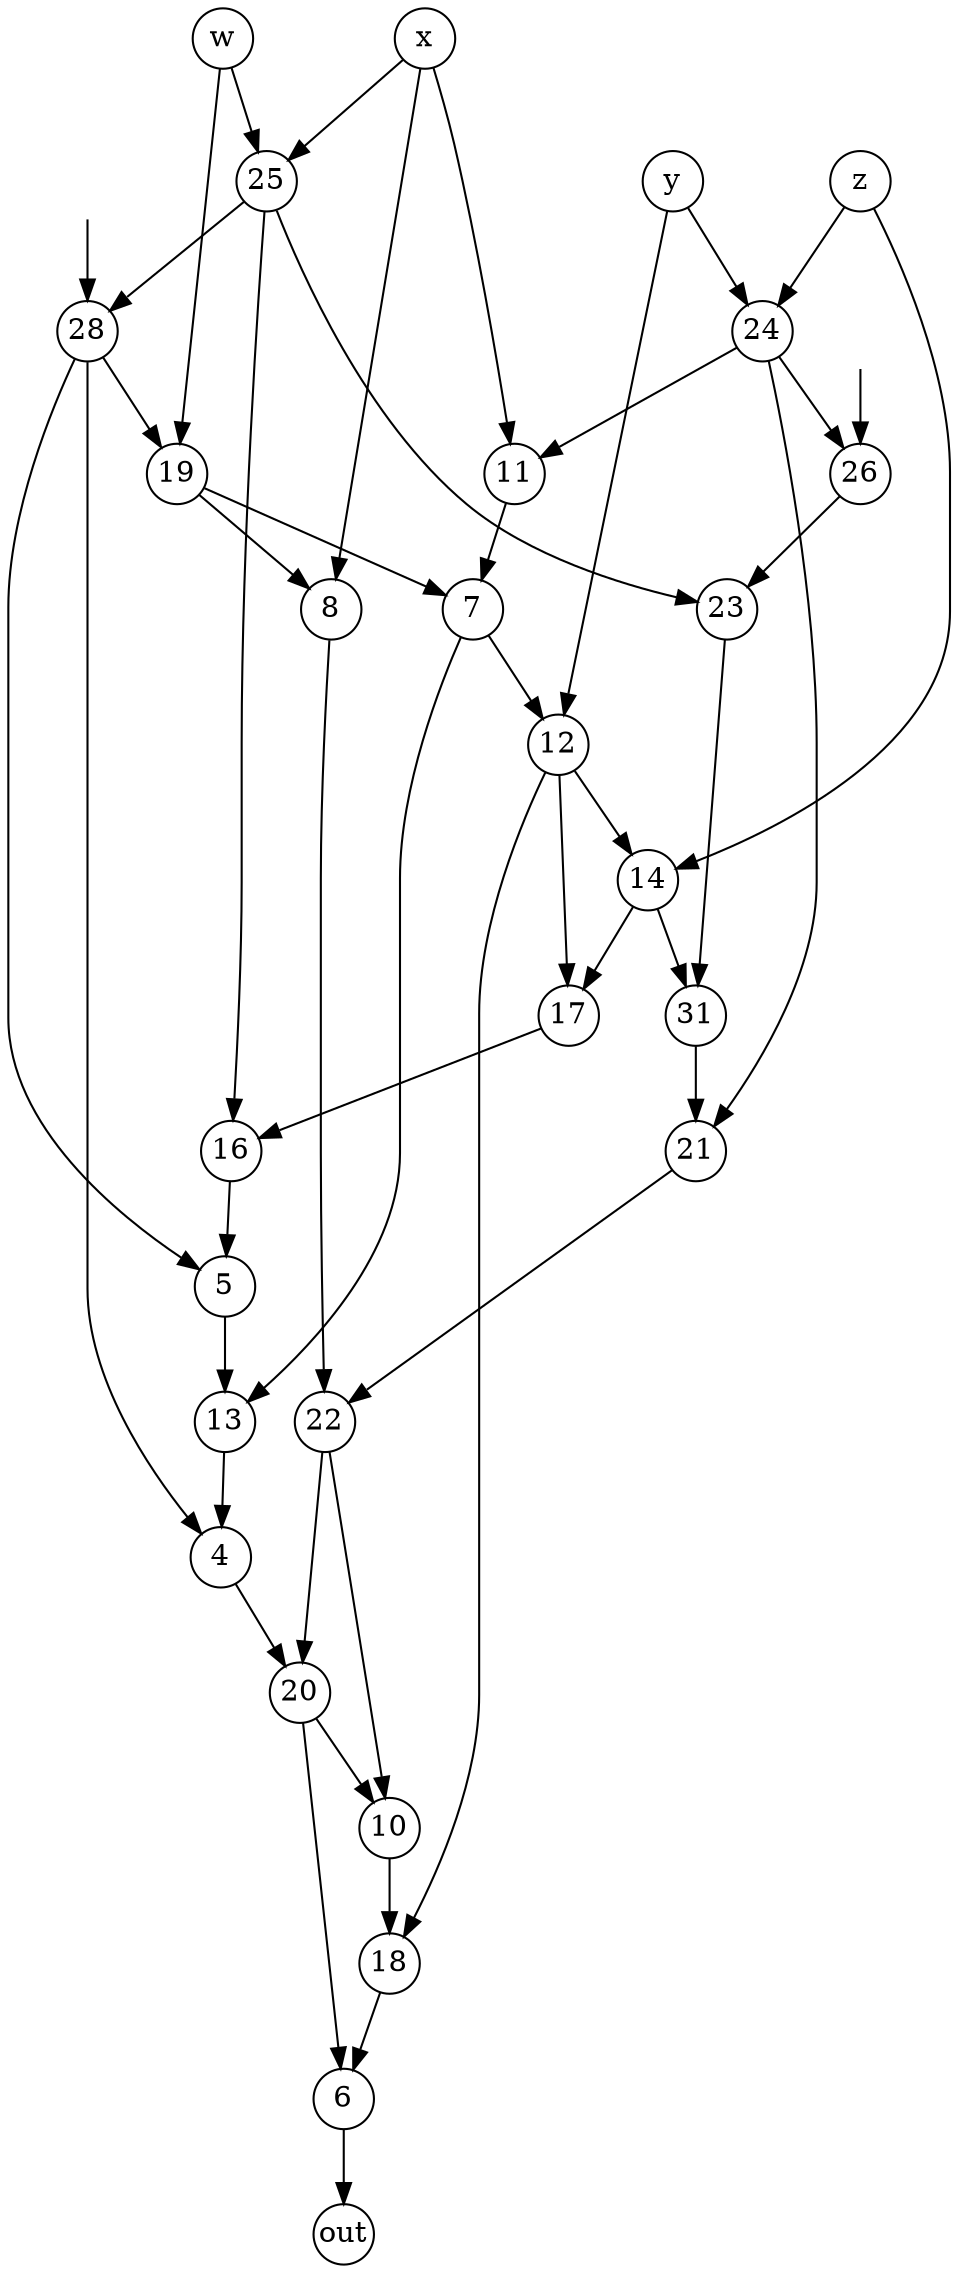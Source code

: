 digraph MVGComplexG4 {
	rankdir=UD
	node [fixedsize=true shape=circle width=.4]
	0 [label=x]
	1 [label=y]
	2 [label=z]
	3 [label=w]
	32 [label=out]
	13 -> 4
	28 -> 4
	16 -> 5
	28 -> 5
	20 -> 6
	18 -> 6
	19 -> 7
	11 -> 7
	0 -> 8
	19 -> 8
	20 -> 10
	22 -> 10
	24 -> 11
	0 -> 11
	7 -> 12
	1 -> 12
	7 -> 13
	5 -> 13
	12 -> 14
	2 -> 14
	17 -> 16
	25 -> 16
	12 -> 17
	14 -> 17
	10 -> 18
	12 -> 18
	28 -> 19
	3 -> 19
	22 -> 20
	4 -> 20
	24 -> 21
	31 -> 21
	8 -> 22
	21 -> 22
	25 -> 23
	26 -> 23
	2 -> 24
	1 -> 24
	3 -> 25
	0 -> 25
	30 [label="" shape=none]
	30 -> 26
	24 -> 26
	25 -> 28
	29 [label="" shape=none]
	29 -> 28
	23 -> 31
	14 -> 31
	6 -> 32
}
